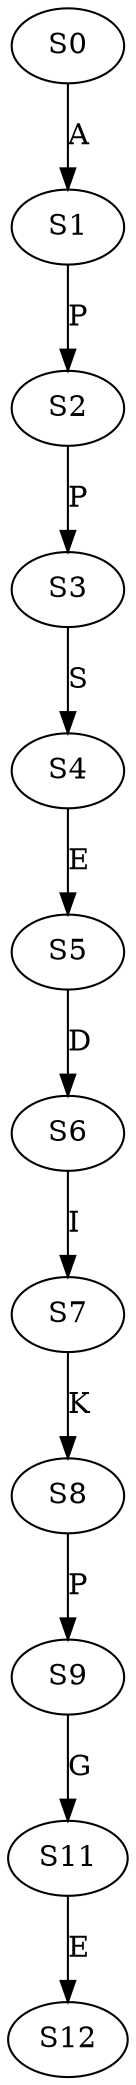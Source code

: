 strict digraph  {
	S0 -> S1 [ label = A ];
	S1 -> S2 [ label = P ];
	S2 -> S3 [ label = P ];
	S3 -> S4 [ label = S ];
	S4 -> S5 [ label = E ];
	S5 -> S6 [ label = D ];
	S6 -> S7 [ label = I ];
	S7 -> S8 [ label = K ];
	S8 -> S9 [ label = P ];
	S9 -> S11 [ label = G ];
	S11 -> S12 [ label = E ];
}
